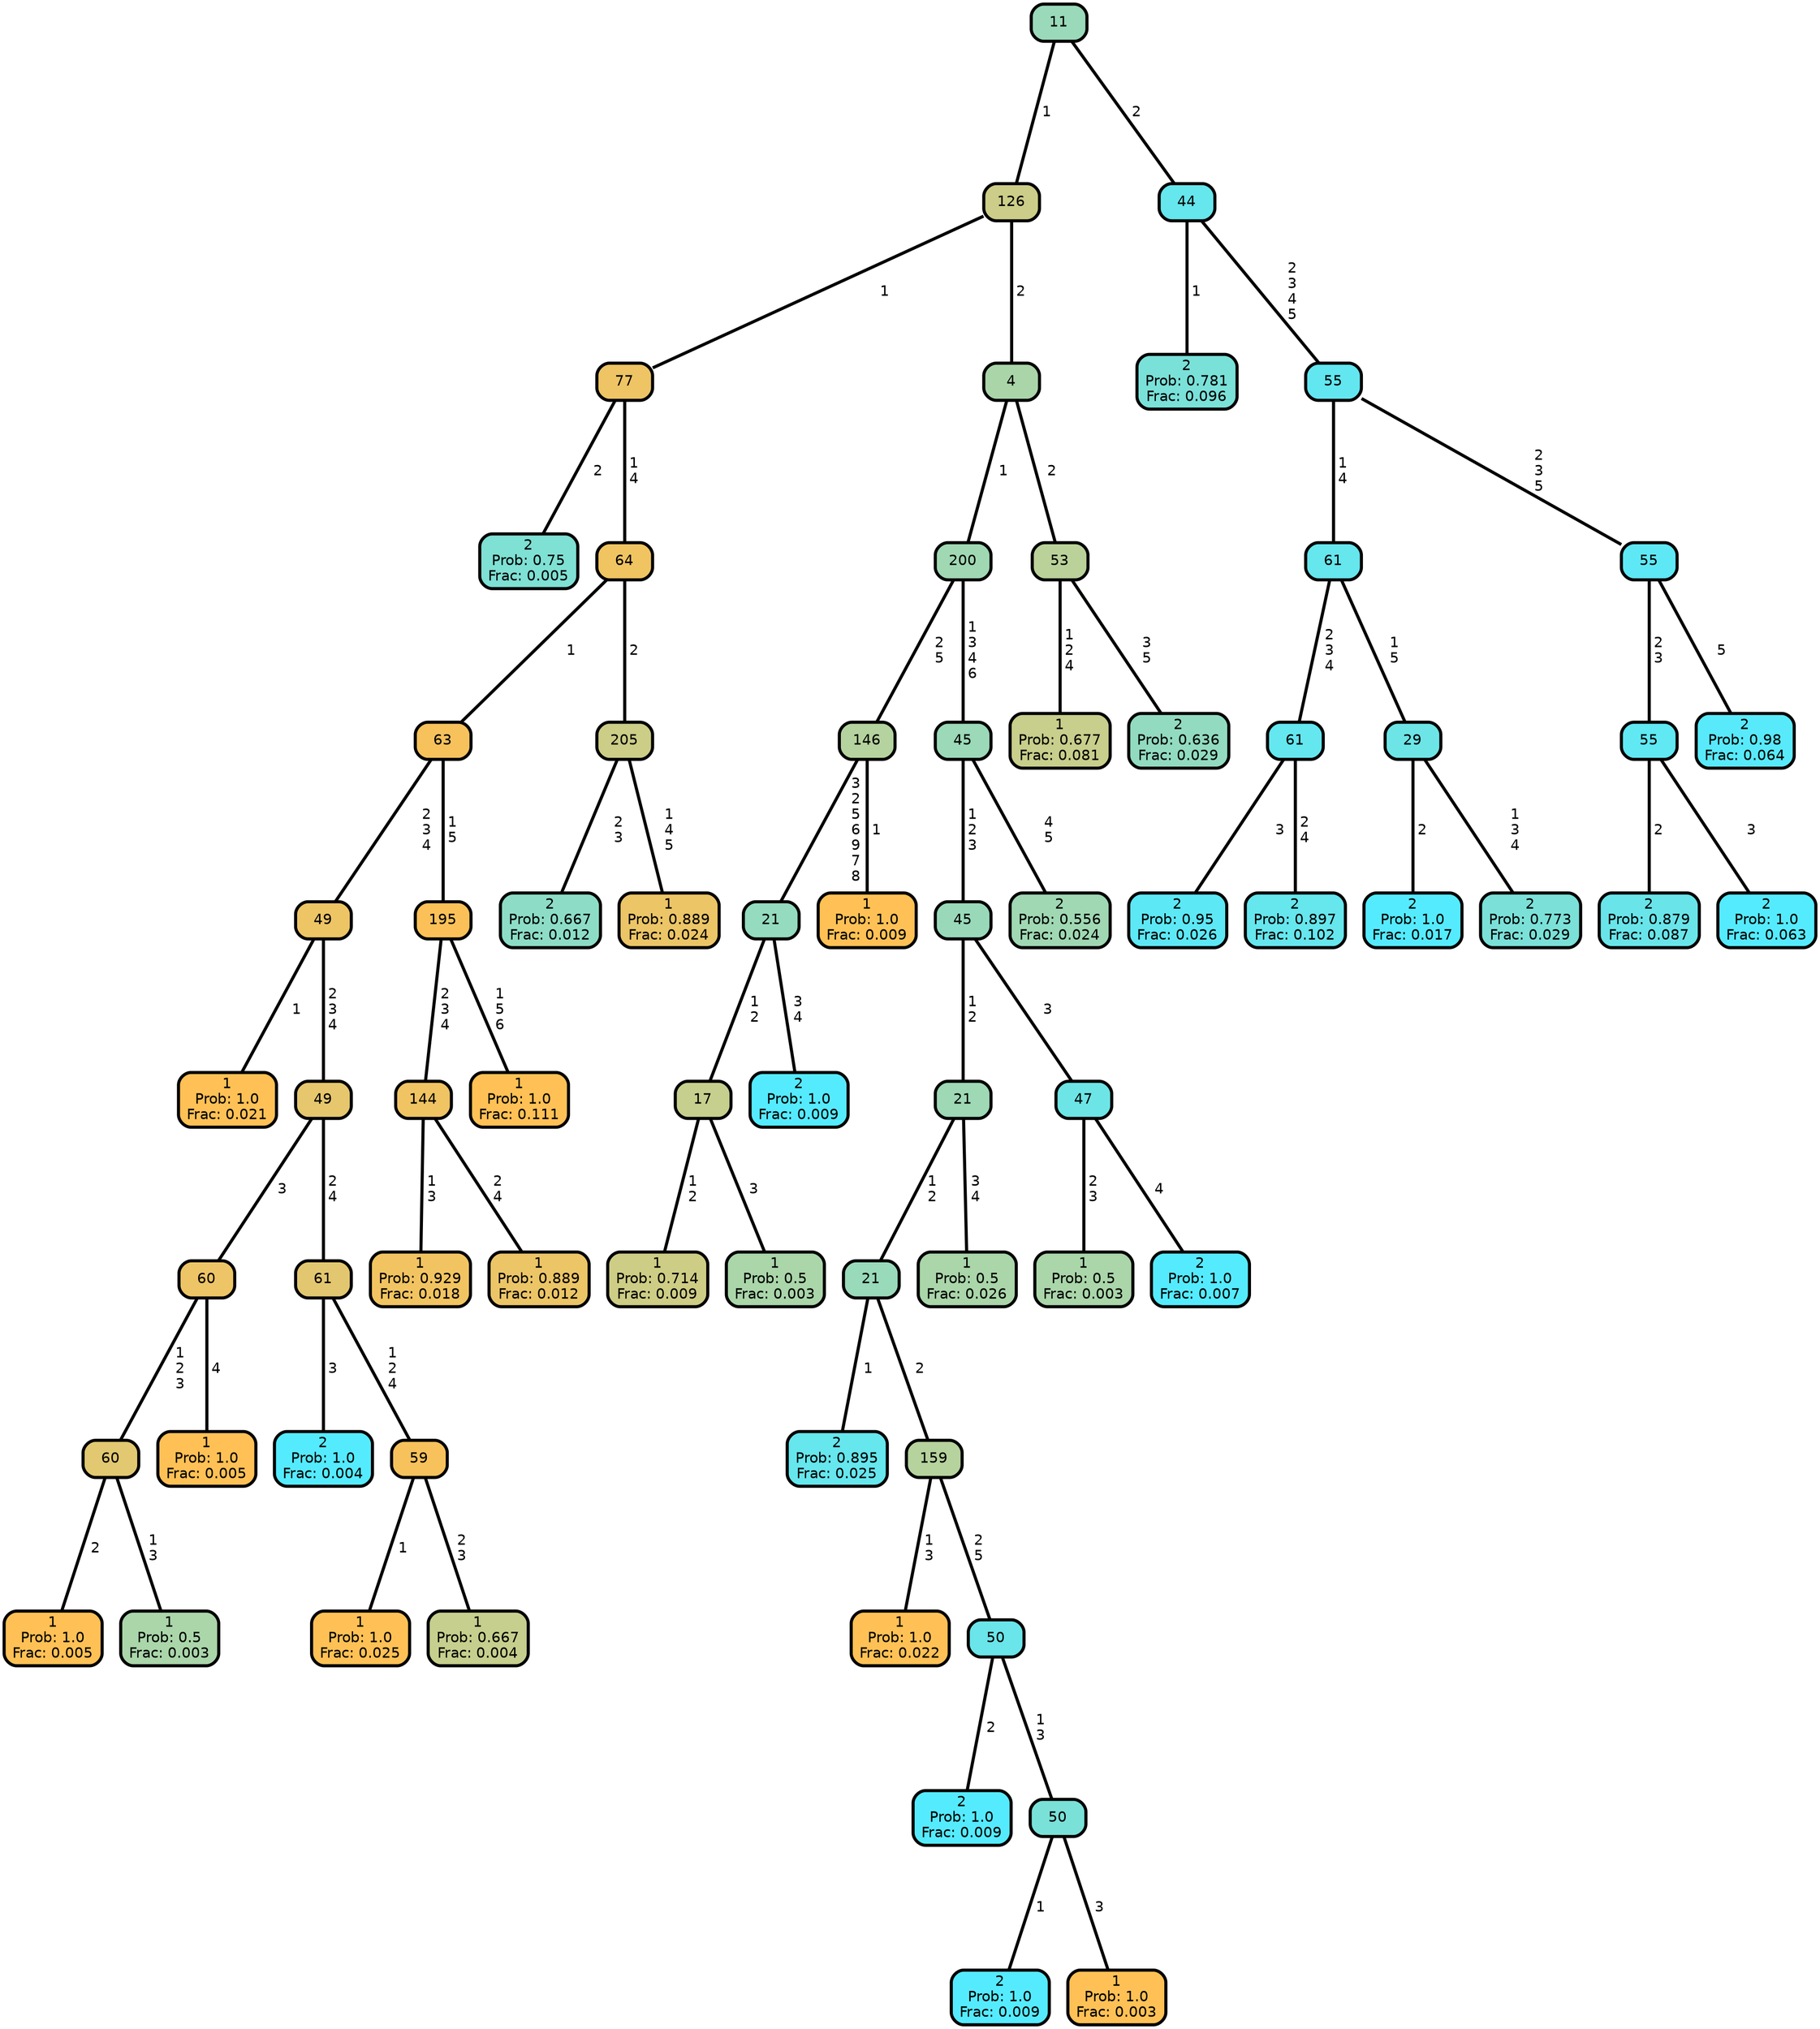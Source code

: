 graph Tree {
node [shape=box, style="filled, rounded",color="black",penwidth="3",fontcolor="black",                 fontname=helvetica] ;
graph [ranksep="0 equally", splines=straight,                 bgcolor=transparent, dpi=200] ;
edge [fontname=helvetica, color=black] ;
0 [label="2
Prob: 0.75
Frac: 0.005", fillcolor="#7fe0d4"] ;
1 [label="77", fillcolor="#eec465"] ;
2 [label="1
Prob: 1.0
Frac: 0.021", fillcolor="#ffc155"] ;
3 [label="49", fillcolor="#eec565"] ;
4 [label="1
Prob: 1.0
Frac: 0.005", fillcolor="#ffc155"] ;
5 [label="60", fillcolor="#e2c871"] ;
6 [label="1
Prob: 0.5
Frac: 0.003", fillcolor="#aad6aa"] ;
7 [label="60", fillcolor="#eec566"] ;
8 [label="1
Prob: 1.0
Frac: 0.005", fillcolor="#ffc155"] ;
9 [label="49", fillcolor="#e6c76d"] ;
10 [label="2
Prob: 1.0
Frac: 0.004", fillcolor="#55ebff"] ;
11 [label="61", fillcolor="#e3c770"] ;
12 [label="1
Prob: 1.0
Frac: 0.025", fillcolor="#ffc155"] ;
13 [label="59", fillcolor="#f7c25c"] ;
14 [label="1
Prob: 0.667
Frac: 0.004", fillcolor="#c6cf8d"] ;
15 [label="63", fillcolor="#f7c25c"] ;
16 [label="1
Prob: 0.929
Frac: 0.018", fillcolor="#f2c461"] ;
17 [label="144", fillcolor="#f0c463"] ;
18 [label="1
Prob: 0.889
Frac: 0.012", fillcolor="#ecc567"] ;
19 [label="195", fillcolor="#fbc158"] ;
20 [label="1
Prob: 1.0
Frac: 0.111", fillcolor="#ffc155"] ;
21 [label="64", fillcolor="#f1c462"] ;
22 [label="2
Prob: 0.667
Frac: 0.012", fillcolor="#8dddc6"] ;
23 [label="205", fillcolor="#cccd87"] ;
24 [label="1
Prob: 0.889
Frac: 0.024", fillcolor="#ecc567"] ;
25 [label="126", fillcolor="#cbcd88"] ;
26 [label="1
Prob: 0.714
Frac: 0.009", fillcolor="#cecd85"] ;
27 [label="17", fillcolor="#c6cf8d"] ;
28 [label="1
Prob: 0.5
Frac: 0.003", fillcolor="#aad6aa"] ;
29 [label="21", fillcolor="#94dbbf"] ;
30 [label="2
Prob: 1.0
Frac: 0.009", fillcolor="#55ebff"] ;
31 [label="146", fillcolor="#b5d39e"] ;
32 [label="1
Prob: 1.0
Frac: 0.009", fillcolor="#ffc155"] ;
33 [label="200", fillcolor="#a0d8b3"] ;
34 [label="2
Prob: 0.895
Frac: 0.025", fillcolor="#66e6ed"] ;
35 [label="21", fillcolor="#99daba"] ;
36 [label="1
Prob: 1.0
Frac: 0.022", fillcolor="#ffc155"] ;
37 [label="159", fillcolor="#b6d29d"] ;
38 [label="2
Prob: 1.0
Frac: 0.009", fillcolor="#55ebff"] ;
39 [label="50", fillcolor="#6ae5e9"] ;
40 [label="2
Prob: 1.0
Frac: 0.009", fillcolor="#55ebff"] ;
41 [label="50", fillcolor="#7ae1d9"] ;
42 [label="1
Prob: 1.0
Frac: 0.003", fillcolor="#ffc155"] ;
43 [label="21", fillcolor="#9ed8b5"] ;
44 [label="1
Prob: 0.5
Frac: 0.026", fillcolor="#aad6aa"] ;
45 [label="45", fillcolor="#99d9ba"] ;
46 [label="1
Prob: 0.5
Frac: 0.003", fillcolor="#aad6aa"] ;
47 [label="47", fillcolor="#6de5e6"] ;
48 [label="2
Prob: 1.0
Frac: 0.007", fillcolor="#55ebff"] ;
49 [label="45", fillcolor="#9bd9b8"] ;
50 [label="2
Prob: 0.556
Frac: 0.024", fillcolor="#a0d8b3"] ;
51 [label="4", fillcolor="#aad5a9"] ;
52 [label="1
Prob: 0.677
Frac: 0.081", fillcolor="#c8ce8b"] ;
53 [label="53", fillcolor="#bad299"] ;
54 [label="2
Prob: 0.636
Frac: 0.029", fillcolor="#92dbc1"] ;
55 [label="11", fillcolor="#9ad9b9"] ;
56 [label="2
Prob: 0.781
Frac: 0.096", fillcolor="#7ae1d9"] ;
57 [label="44", fillcolor="#66e6ed"] ;
58 [label="2
Prob: 0.95
Frac: 0.026", fillcolor="#5de8f6"] ;
59 [label="61", fillcolor="#64e7ef"] ;
60 [label="2
Prob: 0.897
Frac: 0.102", fillcolor="#66e6ed"] ;
61 [label="61", fillcolor="#66e6ed"] ;
62 [label="2
Prob: 1.0
Frac: 0.017", fillcolor="#55ebff"] ;
63 [label="29", fillcolor="#6de5e6"] ;
64 [label="2
Prob: 0.773
Frac: 0.029", fillcolor="#7be1d8"] ;
65 [label="55", fillcolor="#62e7f1"] ;
66 [label="2
Prob: 0.879
Frac: 0.087", fillcolor="#69e5ea"] ;
67 [label="55", fillcolor="#60e8f3"] ;
68 [label="2
Prob: 1.0
Frac: 0.063", fillcolor="#55ebff"] ;
69 [label="55", fillcolor="#5ee8f5"] ;
70 [label="2
Prob: 0.98
Frac: 0.064", fillcolor="#58eafb"] ;
1 -- 0 [label=" 2",penwidth=3] ;
1 -- 21 [label=" 1\n 4",penwidth=3] ;
3 -- 2 [label=" 1",penwidth=3] ;
3 -- 9 [label=" 2\n 3\n 4",penwidth=3] ;
5 -- 4 [label=" 2",penwidth=3] ;
5 -- 6 [label=" 1\n 3",penwidth=3] ;
7 -- 5 [label=" 1\n 2\n 3",penwidth=3] ;
7 -- 8 [label=" 4",penwidth=3] ;
9 -- 7 [label=" 3",penwidth=3] ;
9 -- 11 [label=" 2\n 4",penwidth=3] ;
11 -- 10 [label=" 3",penwidth=3] ;
11 -- 13 [label=" 1\n 2\n 4",penwidth=3] ;
13 -- 12 [label=" 1",penwidth=3] ;
13 -- 14 [label=" 2\n 3",penwidth=3] ;
15 -- 3 [label=" 2\n 3\n 4",penwidth=3] ;
15 -- 19 [label=" 1\n 5",penwidth=3] ;
17 -- 16 [label=" 1\n 3",penwidth=3] ;
17 -- 18 [label=" 2\n 4",penwidth=3] ;
19 -- 17 [label=" 2\n 3\n 4",penwidth=3] ;
19 -- 20 [label=" 1\n 5\n 6",penwidth=3] ;
21 -- 15 [label=" 1",penwidth=3] ;
21 -- 23 [label=" 2",penwidth=3] ;
23 -- 22 [label=" 2\n 3",penwidth=3] ;
23 -- 24 [label=" 1\n 4\n 5",penwidth=3] ;
25 -- 1 [label=" 1",penwidth=3] ;
25 -- 51 [label=" 2",penwidth=3] ;
27 -- 26 [label=" 1\n 2",penwidth=3] ;
27 -- 28 [label=" 3",penwidth=3] ;
29 -- 27 [label=" 1\n 2",penwidth=3] ;
29 -- 30 [label=" 3\n 4",penwidth=3] ;
31 -- 29 [label=" 3\n 2\n 5\n 6\n 9\n 7\n 8",penwidth=3] ;
31 -- 32 [label=" 1",penwidth=3] ;
33 -- 31 [label=" 2\n 5",penwidth=3] ;
33 -- 49 [label=" 1\n 3\n 4\n 6",penwidth=3] ;
35 -- 34 [label=" 1",penwidth=3] ;
35 -- 37 [label=" 2",penwidth=3] ;
37 -- 36 [label=" 1\n 3",penwidth=3] ;
37 -- 39 [label=" 2\n 5",penwidth=3] ;
39 -- 38 [label=" 2",penwidth=3] ;
39 -- 41 [label=" 1\n 3",penwidth=3] ;
41 -- 40 [label=" 1",penwidth=3] ;
41 -- 42 [label=" 3",penwidth=3] ;
43 -- 35 [label=" 1\n 2",penwidth=3] ;
43 -- 44 [label=" 3\n 4",penwidth=3] ;
45 -- 43 [label=" 1\n 2",penwidth=3] ;
45 -- 47 [label=" 3",penwidth=3] ;
47 -- 46 [label=" 2\n 3",penwidth=3] ;
47 -- 48 [label=" 4",penwidth=3] ;
49 -- 45 [label=" 1\n 2\n 3",penwidth=3] ;
49 -- 50 [label=" 4\n 5",penwidth=3] ;
51 -- 33 [label=" 1",penwidth=3] ;
51 -- 53 [label=" 2",penwidth=3] ;
53 -- 52 [label=" 1\n 2\n 4",penwidth=3] ;
53 -- 54 [label=" 3\n 5",penwidth=3] ;
55 -- 25 [label=" 1",penwidth=3] ;
55 -- 57 [label=" 2",penwidth=3] ;
57 -- 56 [label=" 1",penwidth=3] ;
57 -- 65 [label=" 2\n 3\n 4\n 5",penwidth=3] ;
59 -- 58 [label=" 3",penwidth=3] ;
59 -- 60 [label=" 2\n 4",penwidth=3] ;
61 -- 59 [label=" 2\n 3\n 4",penwidth=3] ;
61 -- 63 [label=" 1\n 5",penwidth=3] ;
63 -- 62 [label=" 2",penwidth=3] ;
63 -- 64 [label=" 1\n 3\n 4",penwidth=3] ;
65 -- 61 [label=" 1\n 4",penwidth=3] ;
65 -- 69 [label=" 2\n 3\n 5",penwidth=3] ;
67 -- 66 [label=" 2",penwidth=3] ;
67 -- 68 [label=" 3",penwidth=3] ;
69 -- 67 [label=" 2\n 3",penwidth=3] ;
69 -- 70 [label=" 5",penwidth=3] ;
{rank = same;}}